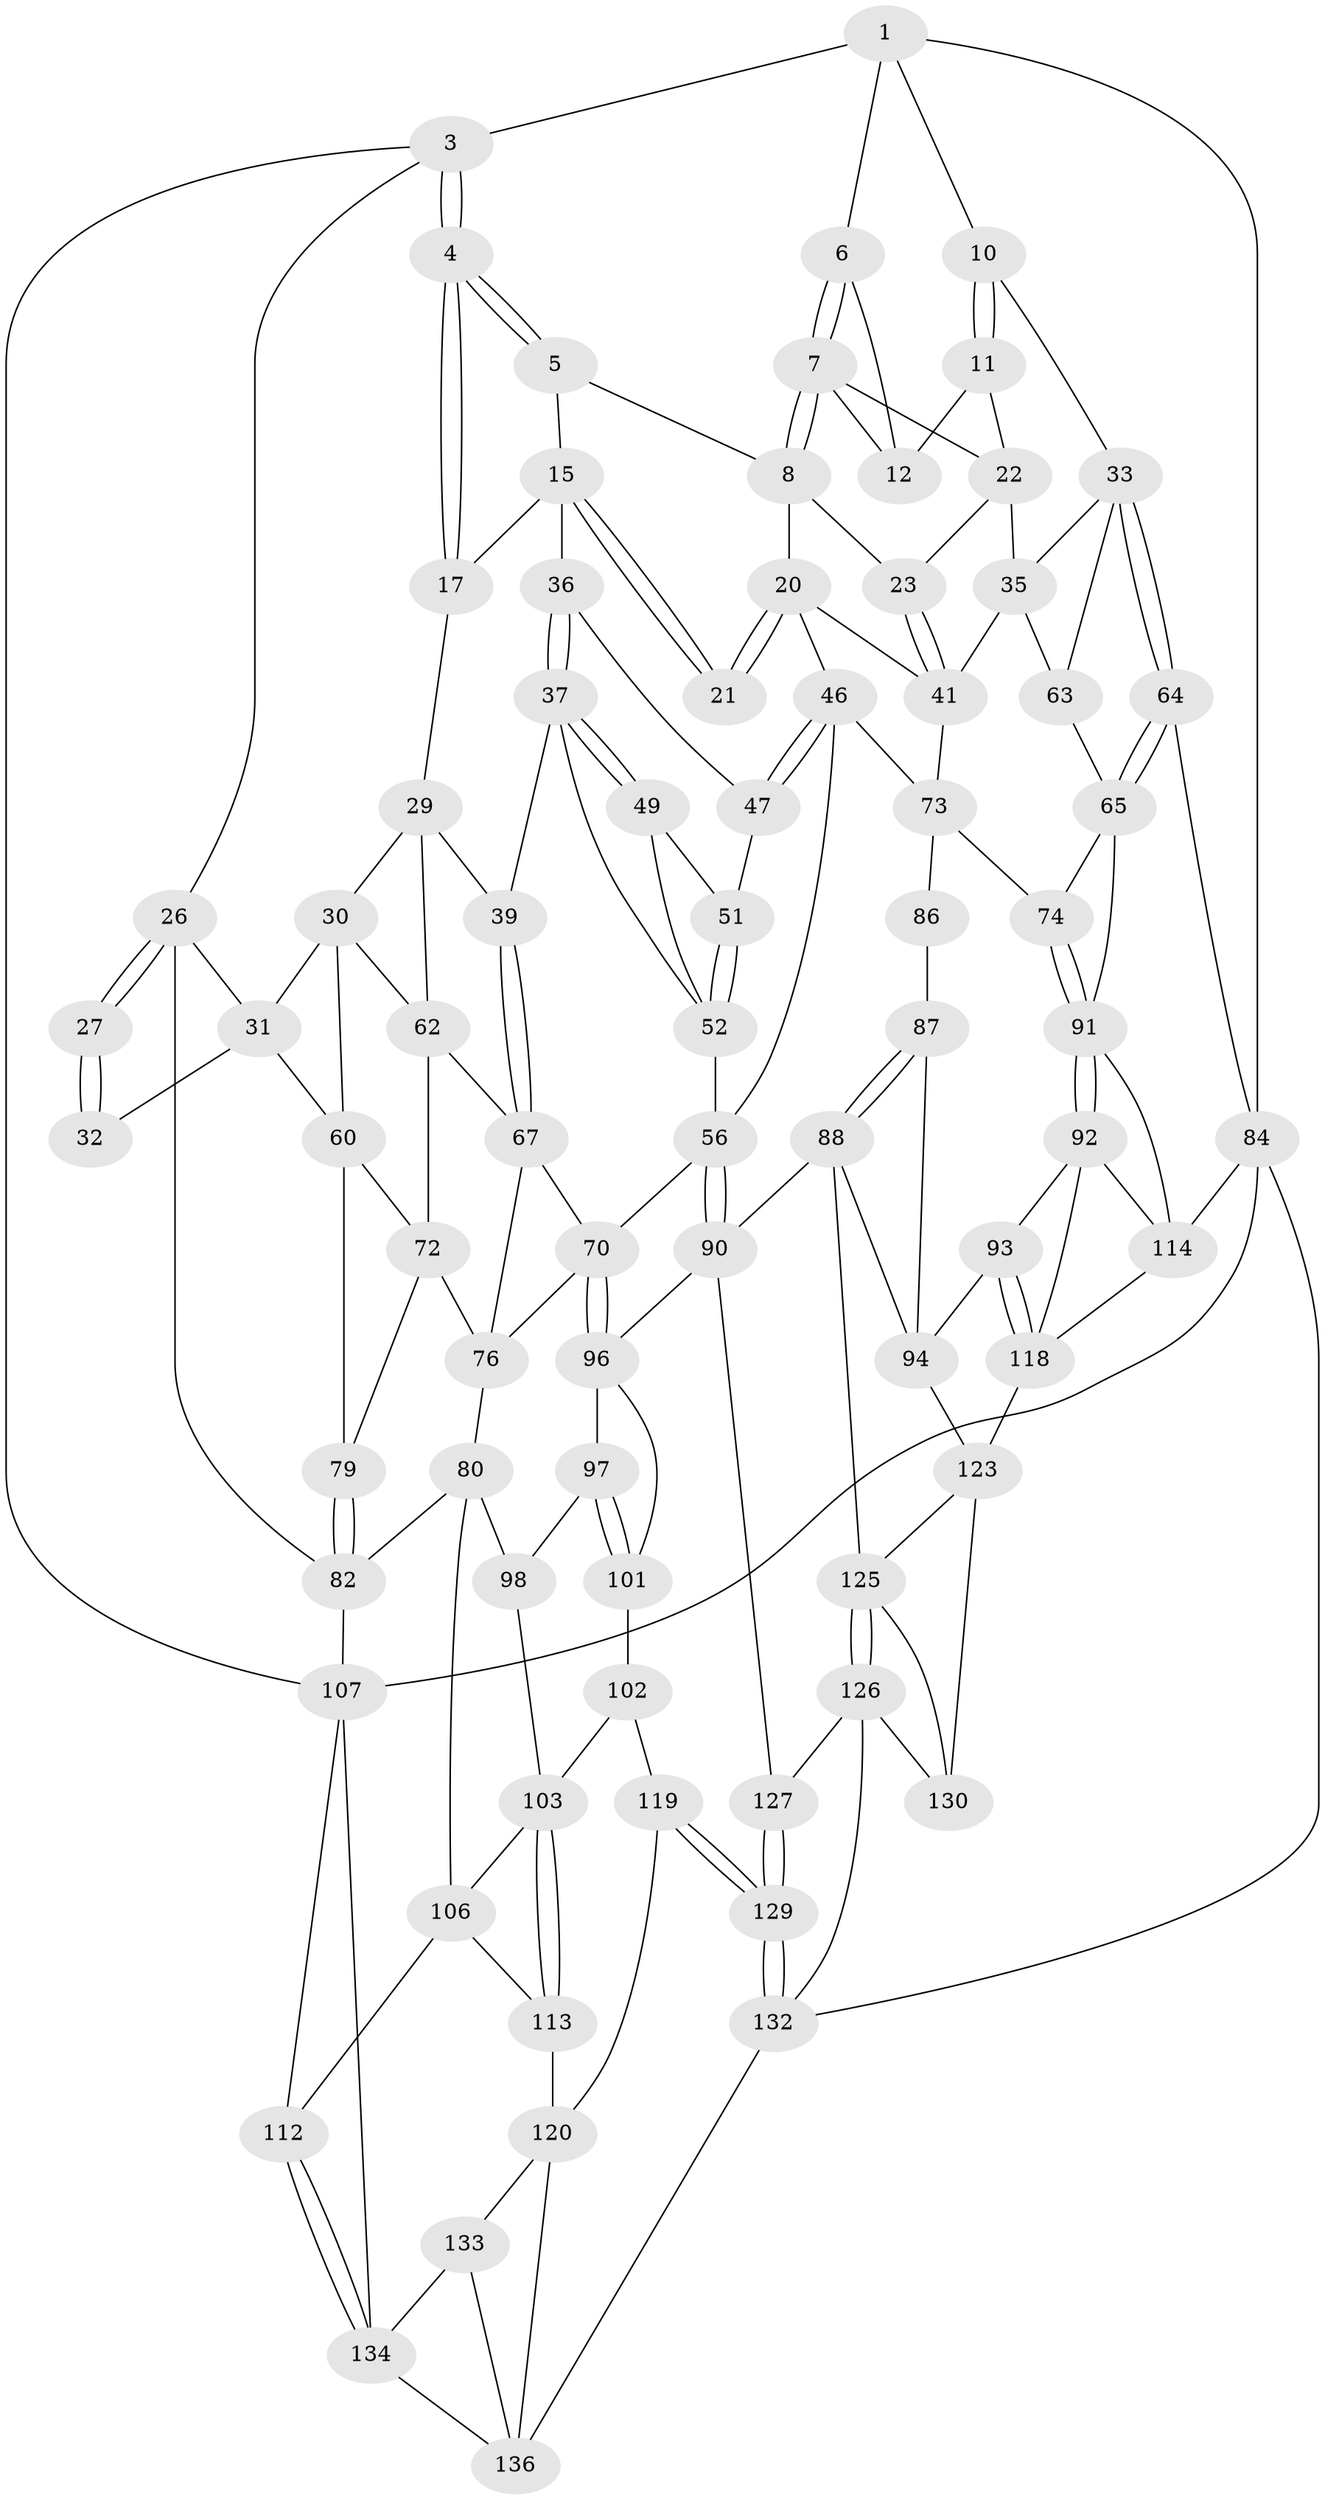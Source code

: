 // Generated by graph-tools (version 1.1) at 2025/52/02/27/25 19:52:40]
// undirected, 81 vertices, 176 edges
graph export_dot {
graph [start="1"]
  node [color=gray90,style=filled];
  1 [pos="+0.782259580288115+0",super="+2"];
  3 [pos="+0+0"];
  4 [pos="+0.19441101815621065+0"];
  5 [pos="+0.5385711196172078+0",super="+9"];
  6 [pos="+0.7797838378404504+0"];
  7 [pos="+0.7021771297035867+0.06694717048207446",super="+14"];
  8 [pos="+0.6213514483655472+0.10727034254698",super="+19"];
  10 [pos="+1+0.06441407580497403"];
  11 [pos="+0.8849436013124481+0.058669726838316304",super="+18"];
  12 [pos="+0.8059459034605961+0",super="+13"];
  15 [pos="+0.4600630906277218+0.0905057156629578",super="+16"];
  17 [pos="+0.22521196819616698+0",super="+25"];
  20 [pos="+0.5863885169762516+0.1739252737776634",super="+42"];
  21 [pos="+0.546640761301205+0.16776186115989136"];
  22 [pos="+0.7705989863834877+0.1597452979660508",super="+24"];
  23 [pos="+0.7455846213149335+0.18408145769959203"];
  26 [pos="+0+0.14583367196930008",super="+54"];
  27 [pos="+0+0.16535746362909517",super="+28"];
  29 [pos="+0.11500628035060184+0.23120078154261997",super="+40"];
  30 [pos="+0.08608001436808432+0.2385113215121039",super="+59"];
  31 [pos="+0.06814522880927627+0.23202222792724211",super="+53"];
  32 [pos="+0.03008167831827579+0.20354961465170368"];
  33 [pos="+1+0.24109351374531715",super="+34"];
  35 [pos="+0.8608861555649849+0.17332400736541145",super="+43"];
  36 [pos="+0.3073187088239227+0.1470699795337856",super="+45"];
  37 [pos="+0.30093141129374124+0.1827063886360524",super="+38"];
  39 [pos="+0.2610598718050657+0.24032115401238596"];
  41 [pos="+0.7160187296538957+0.29015564975433455",super="+44"];
  46 [pos="+0.5266269296991755+0.3219361109531402",super="+55"];
  47 [pos="+0.47526557668137004+0.26505307813603296",super="+48"];
  49 [pos="+0.3801937172848479+0.23295307775664162",super="+50"];
  51 [pos="+0.448061664235681+0.2716691833797704"];
  52 [pos="+0.42324080098726125+0.28087378915931377",super="+58"];
  56 [pos="+0.4715680231796356+0.4676754665644118",super="+57"];
  60 [pos="+0.032509673844731996+0.3710708836610527",super="+61"];
  62 [pos="+0.13589783248323858+0.3353994927321537",super="+69"];
  63 [pos="+0.8321644829441323+0.29950512645634586"];
  64 [pos="+1+0.45074344195841887"];
  65 [pos="+1+0.4603740630297019",super="+66"];
  67 [pos="+0.26042690471624763+0.31074791637042587",super="+68"];
  70 [pos="+0.35201077405336023+0.46980565586258394",super="+71"];
  72 [pos="+0.1458447405511623+0.39780783428387884",super="+78"];
  73 [pos="+0.7223580979465366+0.410464769242463",super="+75"];
  74 [pos="+0.9579132248502616+0.49013274954674263"];
  76 [pos="+0.24910971546312868+0.47651756916902177",super="+77"];
  79 [pos="+0.12542953004454144+0.421286665851488"];
  80 [pos="+0.1465689570199367+0.5513682209835785",super="+81"];
  82 [pos="+0+0.6087640284137112",super="+83"];
  84 [pos="+1+1",super="+85"];
  86 [pos="+0.7249905445473099+0.4617931071849602"];
  87 [pos="+0.67163745533363+0.5583214890677317",super="+95"];
  88 [pos="+0.5990903192219704+0.6253228327282241",super="+89"];
  90 [pos="+0.4916507384365008+0.5459335952773638",super="+99"];
  91 [pos="+0.8565380946010069+0.6221710562951422",super="+110"];
  92 [pos="+0.8530653402902666+0.6265633897757354",super="+117"];
  93 [pos="+0.7871012510940173+0.6384433697679404"];
  94 [pos="+0.7708847004853755+0.6409443987337763",super="+109"];
  96 [pos="+0.29662319513443136+0.595469641083407",super="+100"];
  97 [pos="+0.2937816026729568+0.5974678188498384"];
  98 [pos="+0.24501924296546093+0.5982614983055876"];
  101 [pos="+0.2771374640401521+0.6699197117039255",super="+105"];
  102 [pos="+0.2674941050493599+0.6750208292176476",super="+116"];
  103 [pos="+0.2406331330283771+0.6821028830070945",super="+104"];
  106 [pos="+0.17290772585308156+0.6384227742475964",super="+111"];
  107 [pos="+0+0.6415043113601006",super="+108"];
  112 [pos="+0+0.696276238497038"];
  113 [pos="+0.20517122615910655+0.7654218013222367"];
  114 [pos="+1+1",super="+115"];
  118 [pos="+0.8360232950484567+0.7901979091069266",super="+122"];
  119 [pos="+0.31852929470565755+0.8132056582067194"];
  120 [pos="+0.28192544558999405+0.8183040580415278",super="+121"];
  123 [pos="+0.772308076005117+0.8216686583894592",super="+124"];
  125 [pos="+0.5828000310293291+0.7191872155303777",super="+128"];
  126 [pos="+0.5747781458364252+0.7273815502424468",super="+131"];
  127 [pos="+0.48705274898387274+0.7662685906238266"];
  129 [pos="+0.4450228580891403+0.914971536792285"];
  130 [pos="+0.6613660830559082+0.8775297405670351"];
  132 [pos="+0.5171346357062123+1",super="+135"];
  133 [pos="+0.19020753136626567+0.8817174561503642"];
  134 [pos="+0.15118934655480482+0.8995046620798209",super="+138"];
  136 [pos="+0.3765042816588398+1",super="+137"];
  1 -- 6;
  1 -- 10;
  1 -- 3;
  1 -- 84;
  3 -- 4;
  3 -- 4;
  3 -- 26;
  3 -- 107;
  4 -- 5;
  4 -- 5;
  4 -- 17;
  4 -- 17;
  5 -- 8;
  5 -- 15;
  6 -- 7;
  6 -- 7;
  6 -- 12;
  7 -- 8;
  7 -- 8;
  7 -- 22;
  7 -- 12;
  8 -- 20;
  8 -- 23;
  10 -- 11;
  10 -- 11;
  10 -- 33;
  11 -- 12 [weight=2];
  11 -- 22;
  15 -- 21;
  15 -- 21;
  15 -- 17;
  15 -- 36;
  17 -- 29;
  20 -- 21;
  20 -- 21;
  20 -- 41;
  20 -- 46;
  22 -- 23;
  22 -- 35;
  23 -- 41;
  23 -- 41;
  26 -- 27;
  26 -- 27;
  26 -- 82;
  26 -- 31;
  27 -- 32 [weight=2];
  27 -- 32;
  29 -- 30;
  29 -- 62;
  29 -- 39;
  30 -- 31;
  30 -- 62;
  30 -- 60;
  31 -- 32;
  31 -- 60;
  33 -- 64;
  33 -- 64;
  33 -- 35;
  33 -- 63;
  35 -- 41;
  35 -- 63;
  36 -- 37;
  36 -- 37;
  36 -- 47;
  37 -- 49;
  37 -- 49;
  37 -- 52;
  37 -- 39;
  39 -- 67;
  39 -- 67;
  41 -- 73;
  46 -- 47;
  46 -- 47;
  46 -- 56;
  46 -- 73;
  47 -- 51;
  49 -- 52;
  49 -- 51;
  51 -- 52;
  51 -- 52;
  52 -- 56;
  56 -- 90;
  56 -- 90;
  56 -- 70;
  60 -- 72;
  60 -- 79;
  62 -- 72;
  62 -- 67;
  63 -- 65;
  64 -- 65;
  64 -- 65;
  64 -- 84;
  65 -- 74;
  65 -- 91;
  67 -- 76;
  67 -- 70;
  70 -- 96;
  70 -- 96;
  70 -- 76;
  72 -- 79;
  72 -- 76;
  73 -- 74;
  73 -- 86;
  74 -- 91;
  74 -- 91;
  76 -- 80;
  79 -- 82;
  79 -- 82;
  80 -- 98;
  80 -- 82;
  80 -- 106;
  82 -- 107;
  84 -- 114;
  84 -- 107;
  84 -- 132;
  86 -- 87 [weight=2];
  87 -- 88;
  87 -- 88;
  87 -- 94;
  88 -- 94;
  88 -- 90;
  88 -- 125;
  90 -- 127;
  90 -- 96;
  91 -- 92;
  91 -- 92;
  91 -- 114;
  92 -- 93;
  92 -- 114;
  92 -- 118;
  93 -- 94;
  93 -- 118;
  93 -- 118;
  94 -- 123;
  96 -- 97;
  96 -- 101;
  97 -- 98;
  97 -- 101;
  97 -- 101;
  98 -- 103;
  101 -- 102 [weight=2];
  102 -- 103;
  102 -- 119;
  103 -- 113;
  103 -- 113;
  103 -- 106;
  106 -- 112;
  106 -- 113;
  107 -- 112;
  107 -- 134;
  112 -- 134;
  112 -- 134;
  113 -- 120;
  114 -- 118;
  118 -- 123;
  119 -- 120;
  119 -- 129;
  119 -- 129;
  120 -- 133;
  120 -- 136;
  123 -- 130;
  123 -- 125;
  125 -- 126;
  125 -- 126;
  125 -- 130;
  126 -- 127;
  126 -- 130;
  126 -- 132;
  127 -- 129;
  127 -- 129;
  129 -- 132;
  129 -- 132;
  132 -- 136;
  133 -- 134;
  133 -- 136;
  134 -- 136;
}
